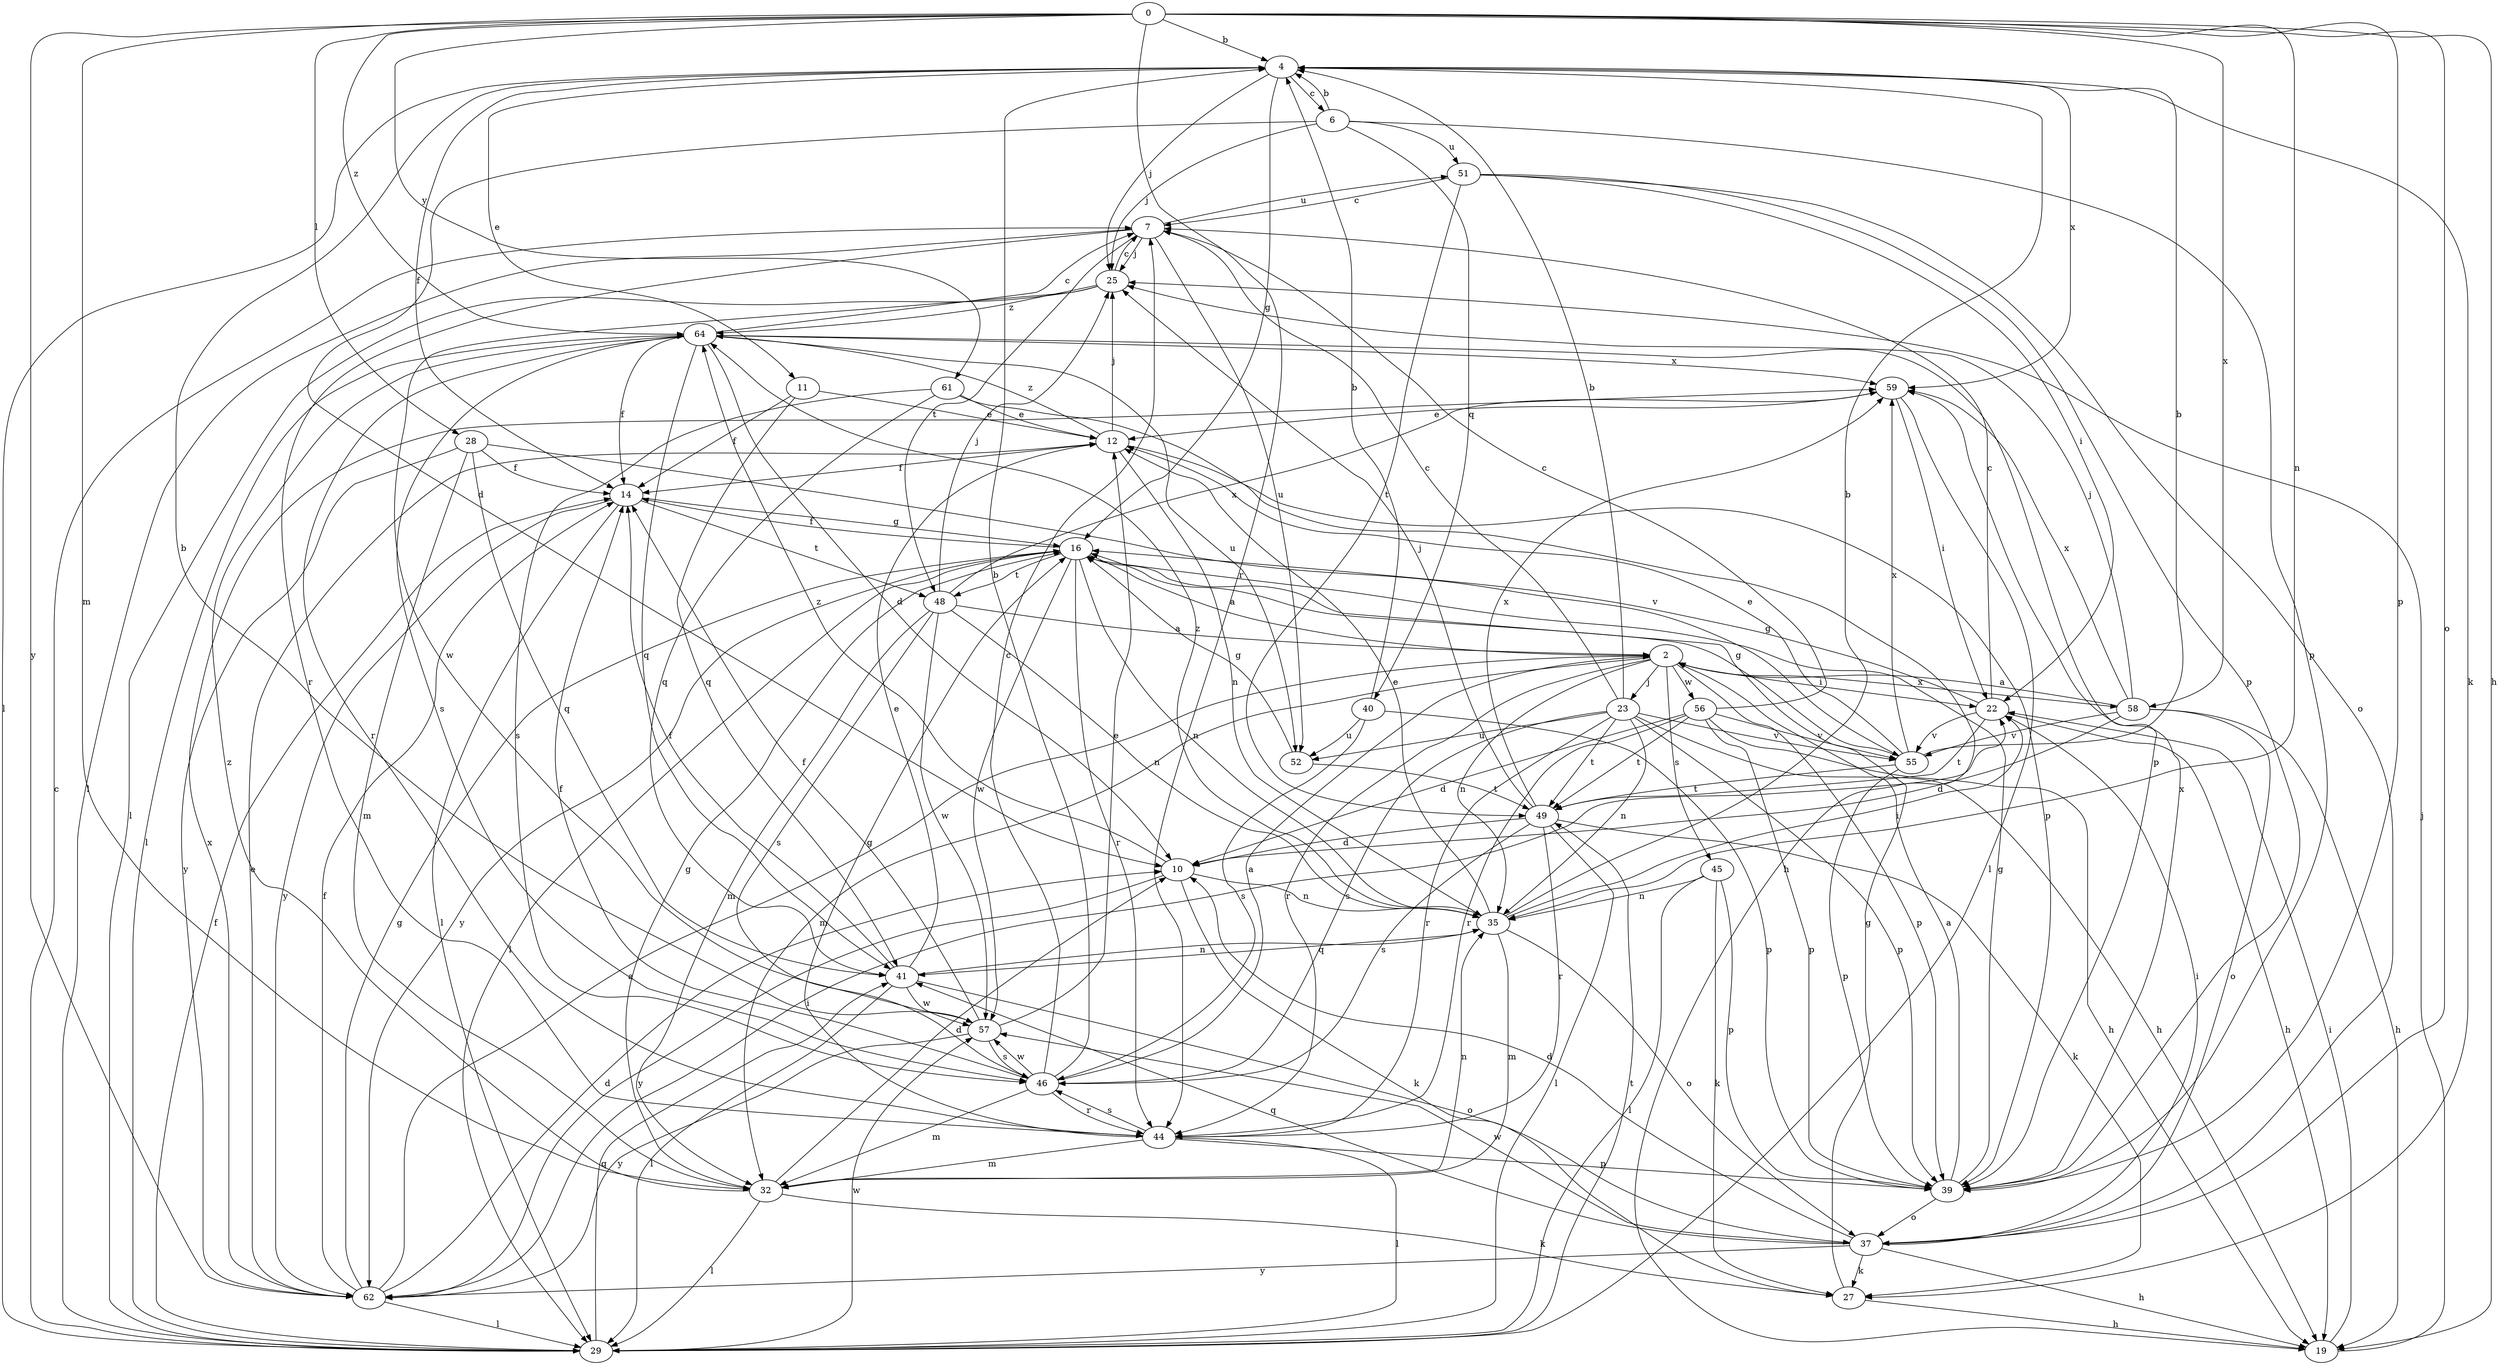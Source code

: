 strict digraph  {
0;
2;
4;
6;
7;
10;
11;
12;
14;
16;
19;
22;
23;
25;
27;
28;
29;
32;
35;
37;
39;
40;
41;
44;
45;
46;
48;
49;
51;
52;
55;
56;
57;
58;
59;
61;
62;
64;
0 -> 4  [label=b];
0 -> 19  [label=h];
0 -> 28  [label=l];
0 -> 32  [label=m];
0 -> 35  [label=n];
0 -> 37  [label=o];
0 -> 39  [label=p];
0 -> 44  [label=r];
0 -> 58  [label=x];
0 -> 61  [label=y];
0 -> 62  [label=y];
0 -> 64  [label=z];
2 -> 22  [label=i];
2 -> 23  [label=j];
2 -> 32  [label=m];
2 -> 35  [label=n];
2 -> 39  [label=p];
2 -> 44  [label=r];
2 -> 45  [label=s];
2 -> 56  [label=w];
2 -> 58  [label=x];
4 -> 6  [label=c];
4 -> 11  [label=e];
4 -> 14  [label=f];
4 -> 16  [label=g];
4 -> 25  [label=j];
4 -> 27  [label=k];
4 -> 29  [label=l];
4 -> 59  [label=x];
6 -> 4  [label=b];
6 -> 10  [label=d];
6 -> 25  [label=j];
6 -> 39  [label=p];
6 -> 40  [label=q];
6 -> 51  [label=u];
7 -> 25  [label=j];
7 -> 29  [label=l];
7 -> 44  [label=r];
7 -> 48  [label=t];
7 -> 51  [label=u];
7 -> 52  [label=u];
10 -> 27  [label=k];
10 -> 35  [label=n];
10 -> 62  [label=y];
10 -> 64  [label=z];
11 -> 12  [label=e];
11 -> 14  [label=f];
11 -> 41  [label=q];
12 -> 14  [label=f];
12 -> 25  [label=j];
12 -> 35  [label=n];
12 -> 39  [label=p];
12 -> 64  [label=z];
14 -> 16  [label=g];
14 -> 29  [label=l];
14 -> 48  [label=t];
14 -> 62  [label=y];
16 -> 2  [label=a];
16 -> 14  [label=f];
16 -> 29  [label=l];
16 -> 35  [label=n];
16 -> 44  [label=r];
16 -> 48  [label=t];
16 -> 57  [label=w];
16 -> 62  [label=y];
19 -> 22  [label=i];
19 -> 25  [label=j];
22 -> 7  [label=c];
22 -> 16  [label=g];
22 -> 19  [label=h];
22 -> 49  [label=t];
22 -> 55  [label=v];
23 -> 4  [label=b];
23 -> 7  [label=c];
23 -> 19  [label=h];
23 -> 35  [label=n];
23 -> 39  [label=p];
23 -> 44  [label=r];
23 -> 46  [label=s];
23 -> 49  [label=t];
23 -> 52  [label=u];
23 -> 55  [label=v];
25 -> 7  [label=c];
25 -> 29  [label=l];
25 -> 57  [label=w];
25 -> 64  [label=z];
27 -> 16  [label=g];
27 -> 19  [label=h];
28 -> 14  [label=f];
28 -> 32  [label=m];
28 -> 41  [label=q];
28 -> 55  [label=v];
28 -> 62  [label=y];
29 -> 7  [label=c];
29 -> 14  [label=f];
29 -> 41  [label=q];
29 -> 49  [label=t];
29 -> 57  [label=w];
32 -> 10  [label=d];
32 -> 16  [label=g];
32 -> 27  [label=k];
32 -> 29  [label=l];
32 -> 35  [label=n];
32 -> 64  [label=z];
35 -> 4  [label=b];
35 -> 12  [label=e];
35 -> 22  [label=i];
35 -> 32  [label=m];
35 -> 37  [label=o];
35 -> 41  [label=q];
35 -> 64  [label=z];
37 -> 10  [label=d];
37 -> 19  [label=h];
37 -> 22  [label=i];
37 -> 27  [label=k];
37 -> 41  [label=q];
37 -> 57  [label=w];
37 -> 62  [label=y];
39 -> 2  [label=a];
39 -> 16  [label=g];
39 -> 37  [label=o];
39 -> 59  [label=x];
40 -> 4  [label=b];
40 -> 39  [label=p];
40 -> 46  [label=s];
40 -> 52  [label=u];
41 -> 12  [label=e];
41 -> 14  [label=f];
41 -> 29  [label=l];
41 -> 35  [label=n];
41 -> 37  [label=o];
41 -> 57  [label=w];
44 -> 16  [label=g];
44 -> 29  [label=l];
44 -> 32  [label=m];
44 -> 39  [label=p];
44 -> 46  [label=s];
45 -> 27  [label=k];
45 -> 29  [label=l];
45 -> 35  [label=n];
45 -> 39  [label=p];
46 -> 2  [label=a];
46 -> 4  [label=b];
46 -> 7  [label=c];
46 -> 14  [label=f];
46 -> 32  [label=m];
46 -> 44  [label=r];
46 -> 57  [label=w];
48 -> 2  [label=a];
48 -> 25  [label=j];
48 -> 32  [label=m];
48 -> 35  [label=n];
48 -> 46  [label=s];
48 -> 57  [label=w];
48 -> 59  [label=x];
49 -> 10  [label=d];
49 -> 25  [label=j];
49 -> 27  [label=k];
49 -> 29  [label=l];
49 -> 44  [label=r];
49 -> 46  [label=s];
49 -> 59  [label=x];
51 -> 7  [label=c];
51 -> 22  [label=i];
51 -> 37  [label=o];
51 -> 39  [label=p];
51 -> 49  [label=t];
52 -> 16  [label=g];
52 -> 49  [label=t];
55 -> 4  [label=b];
55 -> 12  [label=e];
55 -> 16  [label=g];
55 -> 39  [label=p];
55 -> 49  [label=t];
55 -> 59  [label=x];
56 -> 7  [label=c];
56 -> 10  [label=d];
56 -> 19  [label=h];
56 -> 39  [label=p];
56 -> 44  [label=r];
56 -> 49  [label=t];
56 -> 55  [label=v];
57 -> 4  [label=b];
57 -> 12  [label=e];
57 -> 14  [label=f];
57 -> 46  [label=s];
57 -> 62  [label=y];
58 -> 2  [label=a];
58 -> 10  [label=d];
58 -> 19  [label=h];
58 -> 25  [label=j];
58 -> 37  [label=o];
58 -> 55  [label=v];
58 -> 59  [label=x];
59 -> 12  [label=e];
59 -> 22  [label=i];
59 -> 29  [label=l];
61 -> 12  [label=e];
61 -> 19  [label=h];
61 -> 41  [label=q];
61 -> 46  [label=s];
62 -> 2  [label=a];
62 -> 10  [label=d];
62 -> 12  [label=e];
62 -> 14  [label=f];
62 -> 16  [label=g];
62 -> 22  [label=i];
62 -> 29  [label=l];
62 -> 59  [label=x];
64 -> 7  [label=c];
64 -> 10  [label=d];
64 -> 14  [label=f];
64 -> 29  [label=l];
64 -> 39  [label=p];
64 -> 41  [label=q];
64 -> 44  [label=r];
64 -> 46  [label=s];
64 -> 52  [label=u];
64 -> 59  [label=x];
}
